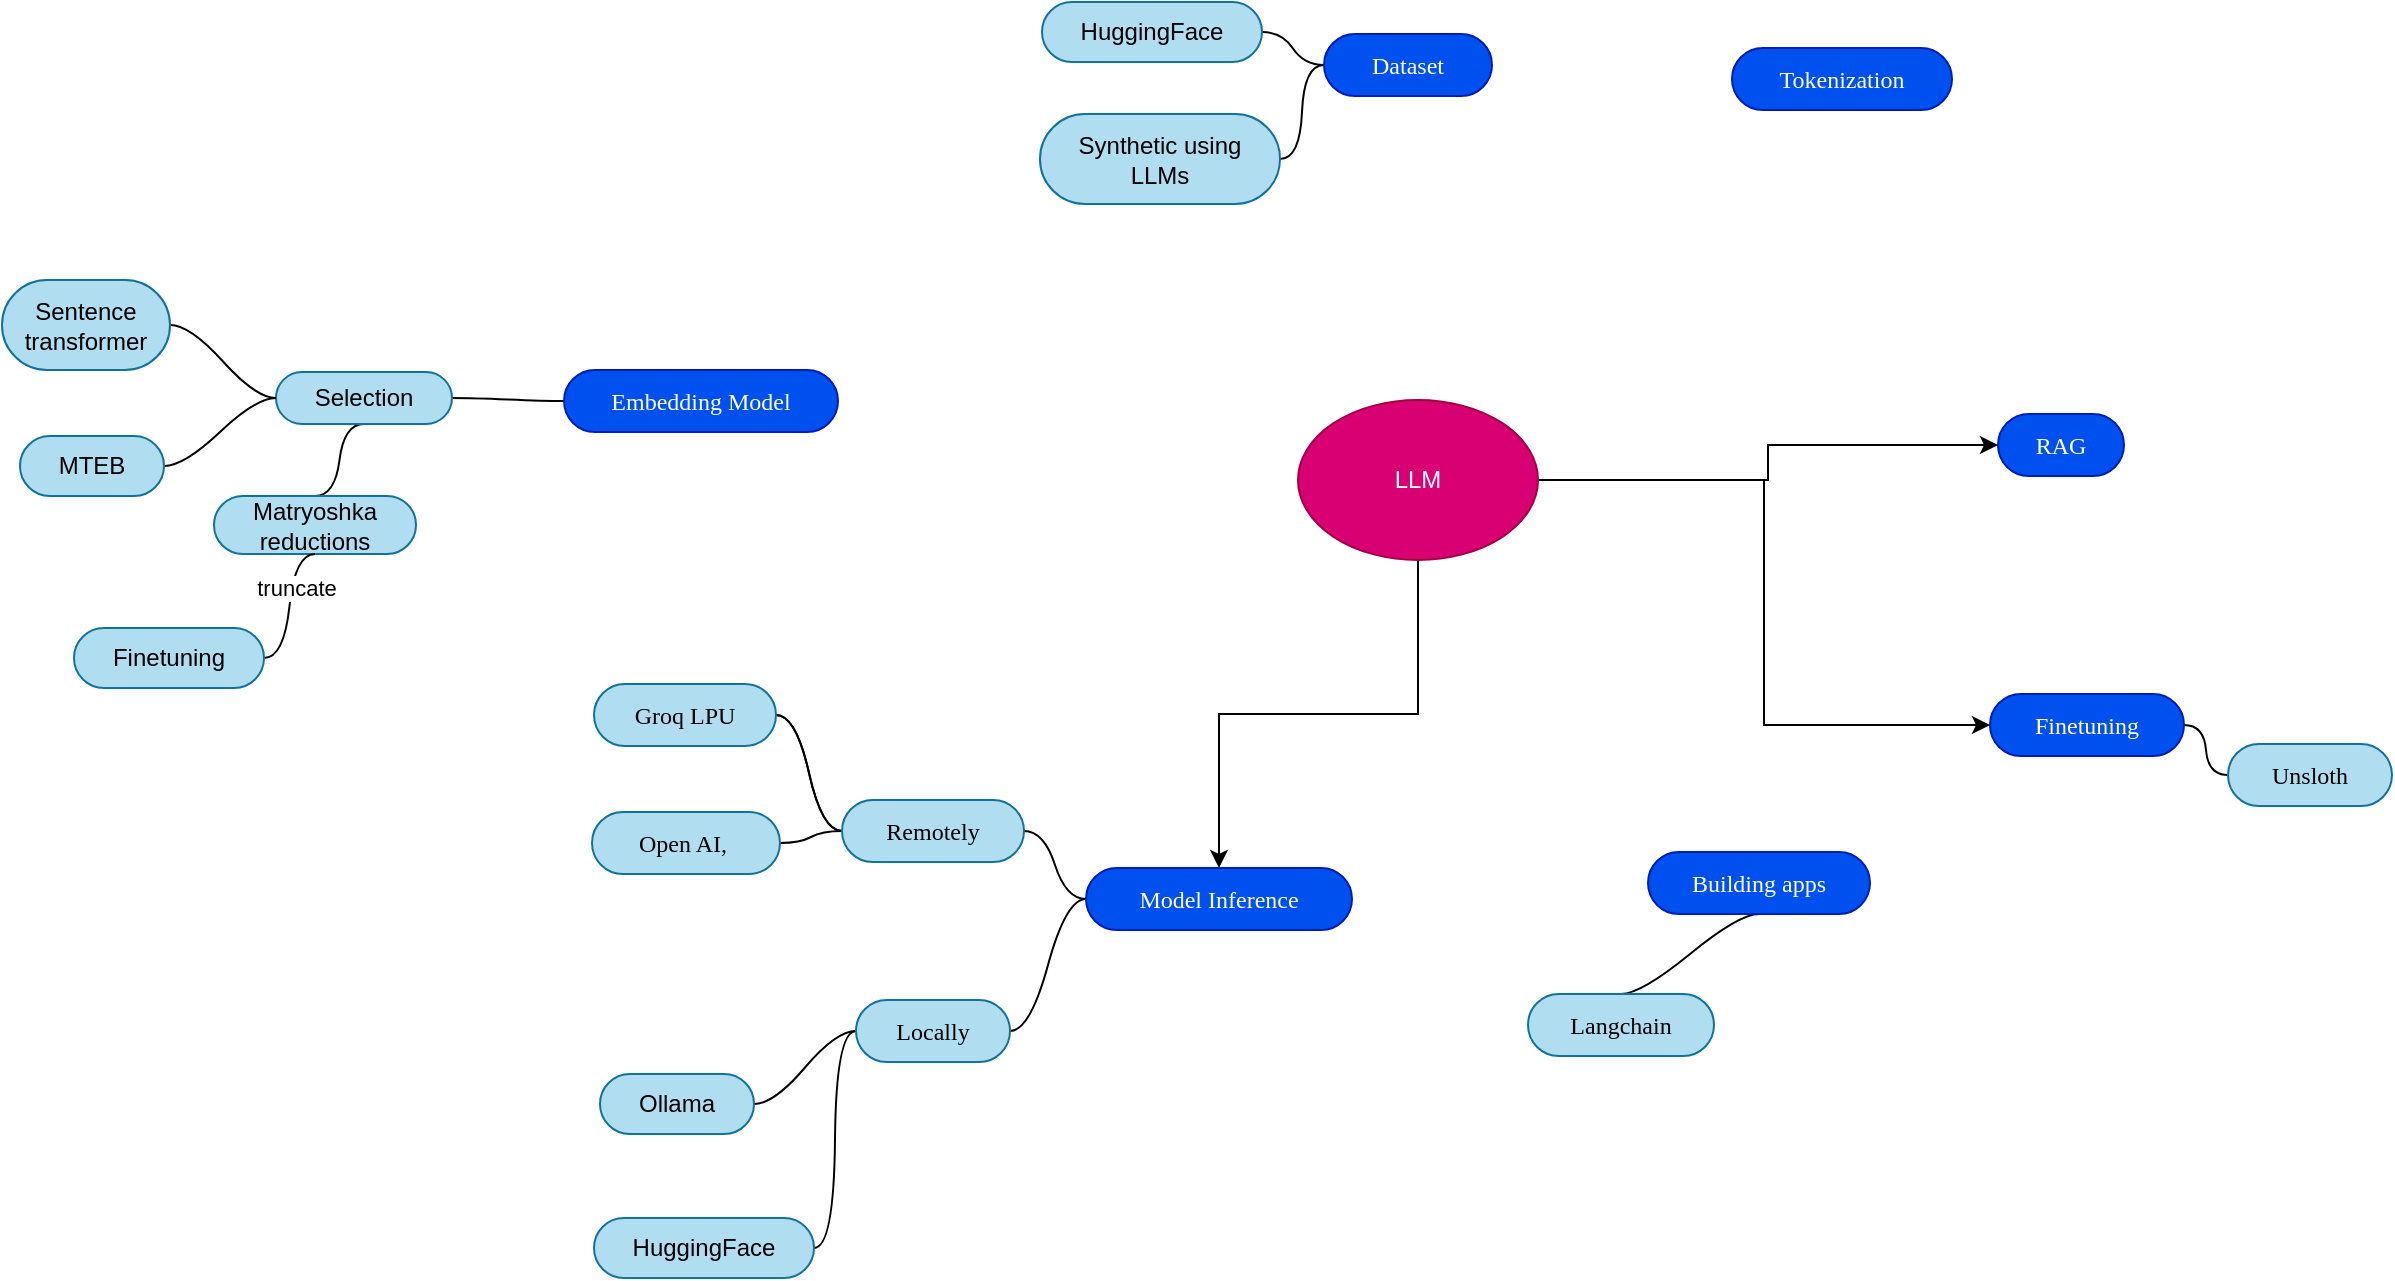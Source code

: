 <mxfile border="50" scale="3" compressed="false" locked="false" version="26.1.0">
  <diagram name="Blank" id="YmL12bMKpDGza6XwsDPr">
    <mxGraphModel dx="2154" dy="941" grid="0" gridSize="10" guides="1" tooltips="1" connect="1" arrows="1" fold="1" page="0" pageScale="1" pageWidth="827" pageHeight="1169" background="none" math="1" shadow="0">
      <root>
        <mxCell id="X5NqExCQtvZxIxQ7pmgY-0" />
        <mxCell id="1" parent="X5NqExCQtvZxIxQ7pmgY-0" />
        <mxCell id="2tMcl6cMKYPIGPecs85L-46" style="edgeStyle=orthogonalEdgeStyle;rounded=0;orthogonalLoop=1;jettySize=auto;html=1;entryX=0;entryY=0.5;entryDx=0;entryDy=0;" parent="1" source="2tMcl6cMKYPIGPecs85L-4" target="2tMcl6cMKYPIGPecs85L-10" edge="1">
          <mxGeometry relative="1" as="geometry" />
        </mxCell>
        <mxCell id="2tMcl6cMKYPIGPecs85L-47" style="edgeStyle=orthogonalEdgeStyle;rounded=0;orthogonalLoop=1;jettySize=auto;html=1;entryX=0;entryY=0.5;entryDx=0;entryDy=0;" parent="1" source="2tMcl6cMKYPIGPecs85L-4" target="2tMcl6cMKYPIGPecs85L-34" edge="1">
          <mxGeometry relative="1" as="geometry" />
        </mxCell>
        <mxCell id="2tMcl6cMKYPIGPecs85L-64" style="edgeStyle=orthogonalEdgeStyle;rounded=0;orthogonalLoop=1;jettySize=auto;html=1;exitX=0.5;exitY=1;exitDx=0;exitDy=0;entryX=0.5;entryY=0;entryDx=0;entryDy=0;" parent="1" source="2tMcl6cMKYPIGPecs85L-4" target="2tMcl6cMKYPIGPecs85L-35" edge="1">
          <mxGeometry relative="1" as="geometry" />
        </mxCell>
        <mxCell id="2tMcl6cMKYPIGPecs85L-4" value="LLM" style="ellipse;whiteSpace=wrap;html=1;fillColor=#d80073;fontColor=#ffffff;strokeColor=#A50040;" parent="1" vertex="1">
          <mxGeometry x="319" y="248" width="120" height="80" as="geometry" />
        </mxCell>
        <mxCell id="2tMcl6cMKYPIGPecs85L-10" value="&lt;font face=&quot;Comic Sans MS&quot;&gt;RAG&lt;/font&gt;" style="whiteSpace=wrap;html=1;rounded=1;arcSize=50;align=center;verticalAlign=middle;strokeWidth=1;autosize=1;spacing=4;treeFolding=1;treeMoving=1;newEdgeStyle={&quot;edgeStyle&quot;:&quot;entityRelationEdgeStyle&quot;,&quot;startArrow&quot;:&quot;none&quot;,&quot;endArrow&quot;:&quot;none&quot;,&quot;segment&quot;:10,&quot;curved&quot;:1,&quot;sourcePerimeterSpacing&quot;:0,&quot;targetPerimeterSpacing&quot;:0};fillColor=#0050ef;strokeColor=#001DBC;fontColor=#ffffff;" parent="1" vertex="1">
          <mxGeometry x="669" y="255" width="63" height="31" as="geometry" />
        </mxCell>
        <mxCell id="2tMcl6cMKYPIGPecs85L-14" value="" style="edgeStyle=entityRelationEdgeStyle;rounded=0;orthogonalLoop=1;jettySize=auto;html=1;startArrow=none;endArrow=none;segment=10;curved=1;sourcePerimeterSpacing=0;targetPerimeterSpacing=0;" parent="1" source="2tMcl6cMKYPIGPecs85L-12" target="2tMcl6cMKYPIGPecs85L-13" edge="1">
          <mxGeometry relative="1" as="geometry" />
        </mxCell>
        <mxCell id="2tMcl6cMKYPIGPecs85L-12" value="&lt;font face=&quot;Comic Sans MS&quot;&gt;Embedding Model&lt;/font&gt;" style="whiteSpace=wrap;html=1;rounded=1;arcSize=50;align=center;verticalAlign=middle;strokeWidth=1;autosize=1;spacing=4;treeFolding=1;treeMoving=1;newEdgeStyle={&quot;edgeStyle&quot;:&quot;entityRelationEdgeStyle&quot;,&quot;startArrow&quot;:&quot;none&quot;,&quot;endArrow&quot;:&quot;none&quot;,&quot;segment&quot;:10,&quot;curved&quot;:1,&quot;sourcePerimeterSpacing&quot;:0,&quot;targetPerimeterSpacing&quot;:0};fillColor=#0050ef;strokeColor=#001DBC;fontColor=#ffffff;" parent="1" vertex="1">
          <mxGeometry x="-48" y="233" width="137" height="31" as="geometry" />
        </mxCell>
        <mxCell id="2tMcl6cMKYPIGPecs85L-70" style="edgeStyle=entityRelationEdgeStyle;rounded=0;orthogonalLoop=1;jettySize=auto;html=1;startArrow=none;endArrow=none;segment=10;curved=1;sourcePerimeterSpacing=0;targetPerimeterSpacing=0;exitX=0.5;exitY=1;exitDx=0;exitDy=0;entryX=0.5;entryY=0;entryDx=0;entryDy=0;" parent="1" source="2tMcl6cMKYPIGPecs85L-13" target="2tMcl6cMKYPIGPecs85L-27" edge="1">
          <mxGeometry relative="1" as="geometry" />
        </mxCell>
        <mxCell id="2tMcl6cMKYPIGPecs85L-13" value="Selection" style="whiteSpace=wrap;html=1;rounded=1;arcSize=50;align=center;verticalAlign=middle;strokeWidth=1;autosize=1;spacing=4;treeFolding=1;treeMoving=1;newEdgeStyle={&quot;edgeStyle&quot;:&quot;entityRelationEdgeStyle&quot;,&quot;startArrow&quot;:&quot;none&quot;,&quot;endArrow&quot;:&quot;none&quot;,&quot;segment&quot;:10,&quot;curved&quot;:1,&quot;sourcePerimeterSpacing&quot;:0,&quot;targetPerimeterSpacing&quot;:0};fillColor=#b1ddf0;strokeColor=#10739e;" parent="1" vertex="1">
          <mxGeometry x="-192" y="234" width="88" height="26" as="geometry" />
        </mxCell>
        <mxCell id="2tMcl6cMKYPIGPecs85L-23" style="edgeStyle=entityRelationEdgeStyle;rounded=0;orthogonalLoop=1;jettySize=auto;html=1;startArrow=none;endArrow=none;segment=10;curved=1;sourcePerimeterSpacing=0;targetPerimeterSpacing=0;entryX=0;entryY=0.5;entryDx=0;entryDy=0;" parent="1" source="2tMcl6cMKYPIGPecs85L-17" target="2tMcl6cMKYPIGPecs85L-13" edge="1">
          <mxGeometry relative="1" as="geometry" />
        </mxCell>
        <mxCell id="2tMcl6cMKYPIGPecs85L-17" value="Sentence&lt;div&gt;transformer&lt;/div&gt;" style="whiteSpace=wrap;html=1;rounded=1;arcSize=50;align=center;verticalAlign=middle;strokeWidth=1;autosize=1;spacing=4;treeFolding=1;treeMoving=1;newEdgeStyle={&quot;edgeStyle&quot;:&quot;entityRelationEdgeStyle&quot;,&quot;startArrow&quot;:&quot;none&quot;,&quot;endArrow&quot;:&quot;none&quot;,&quot;segment&quot;:10,&quot;curved&quot;:1,&quot;sourcePerimeterSpacing&quot;:0,&quot;targetPerimeterSpacing&quot;:0};fillColor=#b1ddf0;strokeColor=#10739e;" parent="1" vertex="1">
          <mxGeometry x="-329" y="188" width="84" height="45" as="geometry" />
        </mxCell>
        <mxCell id="2tMcl6cMKYPIGPecs85L-26" style="edgeStyle=entityRelationEdgeStyle;rounded=0;orthogonalLoop=1;jettySize=auto;html=1;startArrow=none;endArrow=none;segment=10;curved=1;sourcePerimeterSpacing=0;targetPerimeterSpacing=0;exitX=1;exitY=0.5;exitDx=0;exitDy=0;entryX=0;entryY=0.5;entryDx=0;entryDy=0;" parent="1" source="2tMcl6cMKYPIGPecs85L-24" target="2tMcl6cMKYPIGPecs85L-13" edge="1">
          <mxGeometry relative="1" as="geometry" />
        </mxCell>
        <mxCell id="2tMcl6cMKYPIGPecs85L-24" value="MTEB" style="whiteSpace=wrap;html=1;rounded=1;arcSize=50;align=center;verticalAlign=middle;strokeWidth=1;autosize=1;spacing=4;treeFolding=1;treeMoving=1;newEdgeStyle={&quot;edgeStyle&quot;:&quot;entityRelationEdgeStyle&quot;,&quot;startArrow&quot;:&quot;none&quot;,&quot;endArrow&quot;:&quot;none&quot;,&quot;segment&quot;:10,&quot;curved&quot;:1,&quot;sourcePerimeterSpacing&quot;:0,&quot;targetPerimeterSpacing&quot;:0};fillColor=#b1ddf0;strokeColor=#10739e;" parent="1" vertex="1">
          <mxGeometry x="-320" y="266" width="72" height="30" as="geometry" />
        </mxCell>
        <mxCell id="2tMcl6cMKYPIGPecs85L-27" value="Matryoshka&lt;div&gt;reductions&lt;/div&gt;" style="whiteSpace=wrap;html=1;rounded=1;arcSize=50;align=center;verticalAlign=middle;strokeWidth=1;autosize=1;spacing=4;treeFolding=1;treeMoving=1;newEdgeStyle={&quot;edgeStyle&quot;:&quot;entityRelationEdgeStyle&quot;,&quot;startArrow&quot;:&quot;none&quot;,&quot;endArrow&quot;:&quot;none&quot;,&quot;segment&quot;:10,&quot;curved&quot;:1,&quot;sourcePerimeterSpacing&quot;:0,&quot;targetPerimeterSpacing&quot;:0};fillColor=#b1ddf0;strokeColor=#10739e;" parent="1" vertex="1">
          <mxGeometry x="-223" y="296" width="101" height="29" as="geometry" />
        </mxCell>
        <mxCell id="2tMcl6cMKYPIGPecs85L-72" style="edgeStyle=entityRelationEdgeStyle;rounded=0;orthogonalLoop=1;jettySize=auto;html=1;startArrow=none;endArrow=none;segment=10;curved=1;sourcePerimeterSpacing=0;targetPerimeterSpacing=0;entryX=0.5;entryY=1;entryDx=0;entryDy=0;" parent="1" source="2tMcl6cMKYPIGPecs85L-30" target="2tMcl6cMKYPIGPecs85L-27" edge="1">
          <mxGeometry relative="1" as="geometry" />
        </mxCell>
        <mxCell id="2tMcl6cMKYPIGPecs85L-73" value="truncate" style="edgeLabel;html=1;align=center;verticalAlign=middle;resizable=0;points=[];" parent="2tMcl6cMKYPIGPecs85L-72" vertex="1" connectable="0">
          <mxGeometry x="0.296" y="-1" relative="1" as="geometry">
            <mxPoint x="1" y="1" as="offset" />
          </mxGeometry>
        </mxCell>
        <mxCell id="2tMcl6cMKYPIGPecs85L-30" value="Finetuning" style="whiteSpace=wrap;html=1;rounded=1;arcSize=50;align=center;verticalAlign=middle;strokeWidth=1;autosize=1;spacing=4;treeFolding=1;treeMoving=1;newEdgeStyle={&quot;edgeStyle&quot;:&quot;entityRelationEdgeStyle&quot;,&quot;startArrow&quot;:&quot;none&quot;,&quot;endArrow&quot;:&quot;none&quot;,&quot;segment&quot;:10,&quot;curved&quot;:1,&quot;sourcePerimeterSpacing&quot;:0,&quot;targetPerimeterSpacing&quot;:0};fillColor=#b1ddf0;strokeColor=#10739e;" parent="1" vertex="1">
          <mxGeometry x="-293" y="362" width="95" height="30" as="geometry" />
        </mxCell>
        <mxCell id="2tMcl6cMKYPIGPecs85L-33" value="&lt;font face=&quot;Comic Sans MS&quot;&gt;Tokenization&lt;/font&gt;" style="whiteSpace=wrap;html=1;rounded=1;arcSize=50;align=center;verticalAlign=middle;strokeWidth=1;autosize=1;spacing=4;treeFolding=1;treeMoving=1;newEdgeStyle={&quot;edgeStyle&quot;:&quot;entityRelationEdgeStyle&quot;,&quot;startArrow&quot;:&quot;none&quot;,&quot;endArrow&quot;:&quot;none&quot;,&quot;segment&quot;:10,&quot;curved&quot;:1,&quot;sourcePerimeterSpacing&quot;:0,&quot;targetPerimeterSpacing&quot;:0};fillColor=#0050ef;strokeColor=#001DBC;fontColor=#ffffff;" parent="1" vertex="1">
          <mxGeometry x="536" y="72" width="110" height="31" as="geometry" />
        </mxCell>
        <mxCell id="2tMcl6cMKYPIGPecs85L-45" value="" style="edgeStyle=entityRelationEdgeStyle;rounded=0;orthogonalLoop=1;jettySize=auto;html=1;startArrow=none;endArrow=none;segment=10;curved=1;sourcePerimeterSpacing=0;targetPerimeterSpacing=0;" parent="1" source="2tMcl6cMKYPIGPecs85L-34" target="2tMcl6cMKYPIGPecs85L-44" edge="1">
          <mxGeometry relative="1" as="geometry" />
        </mxCell>
        <mxCell id="2tMcl6cMKYPIGPecs85L-34" value="&lt;font face=&quot;Comic Sans MS&quot;&gt;Finetuning&lt;/font&gt;" style="whiteSpace=wrap;html=1;rounded=1;arcSize=50;align=center;verticalAlign=middle;strokeWidth=1;autosize=1;spacing=4;treeFolding=1;treeMoving=1;newEdgeStyle={&quot;edgeStyle&quot;:&quot;entityRelationEdgeStyle&quot;,&quot;startArrow&quot;:&quot;none&quot;,&quot;endArrow&quot;:&quot;none&quot;,&quot;segment&quot;:10,&quot;curved&quot;:1,&quot;sourcePerimeterSpacing&quot;:0,&quot;targetPerimeterSpacing&quot;:0};fillColor=#0050ef;strokeColor=#001DBC;fontColor=#ffffff;" parent="1" vertex="1">
          <mxGeometry x="665" y="395" width="97" height="31" as="geometry" />
        </mxCell>
        <mxCell id="2tMcl6cMKYPIGPecs85L-37" value="" style="edgeStyle=entityRelationEdgeStyle;rounded=0;orthogonalLoop=1;jettySize=auto;html=1;startArrow=none;endArrow=none;segment=10;curved=1;sourcePerimeterSpacing=0;targetPerimeterSpacing=0;" parent="1" source="2tMcl6cMKYPIGPecs85L-35" target="2tMcl6cMKYPIGPecs85L-36" edge="1">
          <mxGeometry relative="1" as="geometry" />
        </mxCell>
        <mxCell id="2tMcl6cMKYPIGPecs85L-39" value="" style="edgeStyle=entityRelationEdgeStyle;rounded=0;orthogonalLoop=1;jettySize=auto;html=1;startArrow=none;endArrow=none;segment=10;curved=1;sourcePerimeterSpacing=0;targetPerimeterSpacing=0;" parent="1" source="2tMcl6cMKYPIGPecs85L-35" target="2tMcl6cMKYPIGPecs85L-38" edge="1">
          <mxGeometry relative="1" as="geometry" />
        </mxCell>
        <mxCell id="2tMcl6cMKYPIGPecs85L-35" value="&lt;font face=&quot;Comic Sans MS&quot;&gt;Model Inference&lt;/font&gt;" style="whiteSpace=wrap;html=1;rounded=1;arcSize=50;align=center;verticalAlign=middle;strokeWidth=1;autosize=1;spacing=4;treeFolding=1;treeMoving=1;newEdgeStyle={&quot;edgeStyle&quot;:&quot;entityRelationEdgeStyle&quot;,&quot;startArrow&quot;:&quot;none&quot;,&quot;endArrow&quot;:&quot;none&quot;,&quot;segment&quot;:10,&quot;curved&quot;:1,&quot;sourcePerimeterSpacing&quot;:0,&quot;targetPerimeterSpacing&quot;:0};fillColor=#0050ef;strokeColor=#001DBC;fontColor=#ffffff;" parent="1" vertex="1">
          <mxGeometry x="213" y="482" width="133" height="31" as="geometry" />
        </mxCell>
        <mxCell id="2tMcl6cMKYPIGPecs85L-41" value="" style="edgeStyle=entityRelationEdgeStyle;rounded=0;orthogonalLoop=1;jettySize=auto;html=1;startArrow=none;endArrow=none;segment=10;curved=1;sourcePerimeterSpacing=0;targetPerimeterSpacing=0;" parent="1" source="2tMcl6cMKYPIGPecs85L-36" target="2tMcl6cMKYPIGPecs85L-40" edge="1">
          <mxGeometry relative="1" as="geometry" />
        </mxCell>
        <mxCell id="2tMcl6cMKYPIGPecs85L-43" value="" style="edgeStyle=entityRelationEdgeStyle;rounded=0;orthogonalLoop=1;jettySize=auto;html=1;startArrow=none;endArrow=none;segment=10;curved=1;sourcePerimeterSpacing=0;targetPerimeterSpacing=0;" parent="1" source="2tMcl6cMKYPIGPecs85L-36" target="2tMcl6cMKYPIGPecs85L-42" edge="1">
          <mxGeometry relative="1" as="geometry" />
        </mxCell>
        <mxCell id="2tMcl6cMKYPIGPecs85L-36" value="&lt;font face=&quot;Comic Sans MS&quot;&gt;Locally&lt;/font&gt;" style="whiteSpace=wrap;html=1;rounded=1;arcSize=50;align=center;verticalAlign=middle;strokeWidth=1;autosize=1;spacing=4;treeFolding=1;treeMoving=1;newEdgeStyle={&quot;edgeStyle&quot;:&quot;entityRelationEdgeStyle&quot;,&quot;startArrow&quot;:&quot;none&quot;,&quot;endArrow&quot;:&quot;none&quot;,&quot;segment&quot;:10,&quot;curved&quot;:1,&quot;sourcePerimeterSpacing&quot;:0,&quot;targetPerimeterSpacing&quot;:0};fillColor=#b1ddf0;strokeColor=#10739e;" parent="1" vertex="1">
          <mxGeometry x="98" y="548" width="77" height="31" as="geometry" />
        </mxCell>
        <mxCell id="2tMcl6cMKYPIGPecs85L-50" value="" style="edgeStyle=entityRelationEdgeStyle;rounded=0;orthogonalLoop=1;jettySize=auto;html=1;startArrow=none;endArrow=none;segment=10;curved=1;sourcePerimeterSpacing=0;targetPerimeterSpacing=0;" parent="1" source="2tMcl6cMKYPIGPecs85L-38" target="2tMcl6cMKYPIGPecs85L-49" edge="1">
          <mxGeometry relative="1" as="geometry" />
        </mxCell>
        <mxCell id="2tMcl6cMKYPIGPecs85L-51" value="" style="edgeStyle=entityRelationEdgeStyle;rounded=0;orthogonalLoop=1;jettySize=auto;html=1;startArrow=none;endArrow=none;segment=10;curved=1;sourcePerimeterSpacing=0;targetPerimeterSpacing=0;" parent="1" source="2tMcl6cMKYPIGPecs85L-38" target="2tMcl6cMKYPIGPecs85L-49" edge="1">
          <mxGeometry relative="1" as="geometry" />
        </mxCell>
        <mxCell id="2tMcl6cMKYPIGPecs85L-54" value="" style="edgeStyle=entityRelationEdgeStyle;rounded=0;orthogonalLoop=1;jettySize=auto;html=1;startArrow=none;endArrow=none;segment=10;curved=1;sourcePerimeterSpacing=0;targetPerimeterSpacing=0;" parent="1" source="2tMcl6cMKYPIGPecs85L-38" target="2tMcl6cMKYPIGPecs85L-53" edge="1">
          <mxGeometry relative="1" as="geometry" />
        </mxCell>
        <mxCell id="2tMcl6cMKYPIGPecs85L-38" value="&lt;font face=&quot;Comic Sans MS&quot;&gt;Remotely&lt;/font&gt;" style="whiteSpace=wrap;html=1;rounded=1;arcSize=50;align=center;verticalAlign=middle;strokeWidth=1;autosize=1;spacing=4;treeFolding=1;treeMoving=1;newEdgeStyle={&quot;edgeStyle&quot;:&quot;entityRelationEdgeStyle&quot;,&quot;startArrow&quot;:&quot;none&quot;,&quot;endArrow&quot;:&quot;none&quot;,&quot;segment&quot;:10,&quot;curved&quot;:1,&quot;sourcePerimeterSpacing&quot;:0,&quot;targetPerimeterSpacing&quot;:0};fillColor=#b1ddf0;strokeColor=#10739e;" parent="1" vertex="1">
          <mxGeometry x="91" y="448" width="91" height="31" as="geometry" />
        </mxCell>
        <mxCell id="2tMcl6cMKYPIGPecs85L-40" value="Ollama" style="whiteSpace=wrap;html=1;rounded=1;arcSize=50;align=center;verticalAlign=middle;strokeWidth=1;autosize=1;spacing=4;treeFolding=1;treeMoving=1;newEdgeStyle={&quot;edgeStyle&quot;:&quot;entityRelationEdgeStyle&quot;,&quot;startArrow&quot;:&quot;none&quot;,&quot;endArrow&quot;:&quot;none&quot;,&quot;segment&quot;:10,&quot;curved&quot;:1,&quot;sourcePerimeterSpacing&quot;:0,&quot;targetPerimeterSpacing&quot;:0};fillColor=#b1ddf0;strokeColor=#10739e;" parent="1" vertex="1">
          <mxGeometry x="-30" y="585" width="77" height="30" as="geometry" />
        </mxCell>
        <mxCell id="2tMcl6cMKYPIGPecs85L-42" value="HuggingFace" style="whiteSpace=wrap;html=1;rounded=1;arcSize=50;align=center;verticalAlign=middle;strokeWidth=1;autosize=1;spacing=4;treeFolding=1;treeMoving=1;newEdgeStyle={&quot;edgeStyle&quot;:&quot;entityRelationEdgeStyle&quot;,&quot;startArrow&quot;:&quot;none&quot;,&quot;endArrow&quot;:&quot;none&quot;,&quot;segment&quot;:10,&quot;curved&quot;:1,&quot;sourcePerimeterSpacing&quot;:0,&quot;targetPerimeterSpacing&quot;:0};fillColor=#b1ddf0;strokeColor=#10739e;" parent="1" vertex="1">
          <mxGeometry x="-33" y="657" width="110" height="30" as="geometry" />
        </mxCell>
        <mxCell id="2tMcl6cMKYPIGPecs85L-44" value="&lt;font face=&quot;Comic Sans MS&quot;&gt;Unsloth&lt;/font&gt;" style="whiteSpace=wrap;html=1;rounded=1;arcSize=50;align=center;verticalAlign=middle;strokeWidth=1;autosize=1;spacing=4;treeFolding=1;treeMoving=1;newEdgeStyle={&quot;edgeStyle&quot;:&quot;entityRelationEdgeStyle&quot;,&quot;startArrow&quot;:&quot;none&quot;,&quot;endArrow&quot;:&quot;none&quot;,&quot;segment&quot;:10,&quot;curved&quot;:1,&quot;sourcePerimeterSpacing&quot;:0,&quot;targetPerimeterSpacing&quot;:0};fillColor=#b1ddf0;strokeColor=#10739e;" parent="1" vertex="1">
          <mxGeometry x="784" y="420" width="82" height="31" as="geometry" />
        </mxCell>
        <mxCell id="2tMcl6cMKYPIGPecs85L-49" value="&lt;font face=&quot;Comic Sans MS&quot;&gt;Groq LPU&lt;/font&gt;" style="whiteSpace=wrap;html=1;rounded=1;arcSize=50;align=center;verticalAlign=middle;strokeWidth=1;autosize=1;spacing=4;treeFolding=1;treeMoving=1;newEdgeStyle={&quot;edgeStyle&quot;:&quot;entityRelationEdgeStyle&quot;,&quot;startArrow&quot;:&quot;none&quot;,&quot;endArrow&quot;:&quot;none&quot;,&quot;segment&quot;:10,&quot;curved&quot;:1,&quot;sourcePerimeterSpacing&quot;:0,&quot;targetPerimeterSpacing&quot;:0};fillColor=#b1ddf0;strokeColor=#10739e;" parent="1" vertex="1">
          <mxGeometry x="-33" y="390" width="91" height="31" as="geometry" />
        </mxCell>
        <mxCell id="2tMcl6cMKYPIGPecs85L-53" value="&lt;font face=&quot;Comic Sans MS&quot;&gt;Open AI,&amp;nbsp;&lt;/font&gt;" style="whiteSpace=wrap;html=1;rounded=1;arcSize=50;align=center;verticalAlign=middle;strokeWidth=1;autosize=1;spacing=4;treeFolding=1;treeMoving=1;newEdgeStyle={&quot;edgeStyle&quot;:&quot;entityRelationEdgeStyle&quot;,&quot;startArrow&quot;:&quot;none&quot;,&quot;endArrow&quot;:&quot;none&quot;,&quot;segment&quot;:10,&quot;curved&quot;:1,&quot;sourcePerimeterSpacing&quot;:0,&quot;targetPerimeterSpacing&quot;:0};fillColor=#b1ddf0;strokeColor=#10739e;" parent="1" vertex="1">
          <mxGeometry x="-34" y="454" width="94" height="31" as="geometry" />
        </mxCell>
        <mxCell id="2tMcl6cMKYPIGPecs85L-60" style="edgeStyle=entityRelationEdgeStyle;rounded=0;orthogonalLoop=1;jettySize=auto;html=1;startArrow=none;endArrow=none;segment=10;curved=1;sourcePerimeterSpacing=0;targetPerimeterSpacing=0;" parent="1" source="2tMcl6cMKYPIGPecs85L-56" target="2tMcl6cMKYPIGPecs85L-59" edge="1">
          <mxGeometry relative="1" as="geometry" />
        </mxCell>
        <mxCell id="2tMcl6cMKYPIGPecs85L-63" style="edgeStyle=entityRelationEdgeStyle;rounded=0;orthogonalLoop=1;jettySize=auto;html=1;startArrow=none;endArrow=none;segment=10;curved=1;sourcePerimeterSpacing=0;targetPerimeterSpacing=0;entryX=1;entryY=0.5;entryDx=0;entryDy=0;" parent="1" source="2tMcl6cMKYPIGPecs85L-56" target="2tMcl6cMKYPIGPecs85L-61" edge="1">
          <mxGeometry relative="1" as="geometry" />
        </mxCell>
        <mxCell id="2tMcl6cMKYPIGPecs85L-56" value="&lt;font face=&quot;Comic Sans MS&quot;&gt;Dataset&lt;/font&gt;" style="whiteSpace=wrap;html=1;rounded=1;arcSize=50;align=center;verticalAlign=middle;strokeWidth=1;autosize=1;spacing=4;treeFolding=1;treeMoving=1;newEdgeStyle={&quot;edgeStyle&quot;:&quot;entityRelationEdgeStyle&quot;,&quot;startArrow&quot;:&quot;none&quot;,&quot;endArrow&quot;:&quot;none&quot;,&quot;segment&quot;:10,&quot;curved&quot;:1,&quot;sourcePerimeterSpacing&quot;:0,&quot;targetPerimeterSpacing&quot;:0};fillColor=#0050ef;strokeColor=#001DBC;fontColor=#ffffff;" parent="1" vertex="1">
          <mxGeometry x="332" y="65" width="84" height="31" as="geometry" />
        </mxCell>
        <mxCell id="2tMcl6cMKYPIGPecs85L-59" value="HuggingFace" style="whiteSpace=wrap;html=1;rounded=1;arcSize=50;align=center;verticalAlign=middle;strokeWidth=1;autosize=1;spacing=4;treeFolding=1;treeMoving=1;newEdgeStyle={&quot;edgeStyle&quot;:&quot;entityRelationEdgeStyle&quot;,&quot;startArrow&quot;:&quot;none&quot;,&quot;endArrow&quot;:&quot;none&quot;,&quot;segment&quot;:10,&quot;curved&quot;:1,&quot;sourcePerimeterSpacing&quot;:0,&quot;targetPerimeterSpacing&quot;:0};fillColor=#b1ddf0;strokeColor=#10739e;" parent="1" vertex="1">
          <mxGeometry x="191" y="49" width="110" height="30" as="geometry" />
        </mxCell>
        <mxCell id="2tMcl6cMKYPIGPecs85L-61" value="Synthetic using&lt;div&gt;LLMs&lt;/div&gt;" style="whiteSpace=wrap;html=1;rounded=1;arcSize=50;align=center;verticalAlign=middle;strokeWidth=1;autosize=1;spacing=4;treeFolding=1;treeMoving=1;newEdgeStyle={&quot;edgeStyle&quot;:&quot;entityRelationEdgeStyle&quot;,&quot;startArrow&quot;:&quot;none&quot;,&quot;endArrow&quot;:&quot;none&quot;,&quot;segment&quot;:10,&quot;curved&quot;:1,&quot;sourcePerimeterSpacing&quot;:0,&quot;targetPerimeterSpacing&quot;:0};fillColor=#b1ddf0;strokeColor=#10739e;" parent="1" vertex="1">
          <mxGeometry x="190" y="105" width="120" height="45" as="geometry" />
        </mxCell>
        <mxCell id="2tMcl6cMKYPIGPecs85L-67" style="edgeStyle=entityRelationEdgeStyle;rounded=0;orthogonalLoop=1;jettySize=auto;html=1;startArrow=none;endArrow=none;segment=10;curved=1;sourcePerimeterSpacing=0;targetPerimeterSpacing=0;exitX=0.5;exitY=1;exitDx=0;exitDy=0;entryX=0.5;entryY=0;entryDx=0;entryDy=0;" parent="1" source="2tMcl6cMKYPIGPecs85L-65" target="2tMcl6cMKYPIGPecs85L-66" edge="1">
          <mxGeometry relative="1" as="geometry" />
        </mxCell>
        <mxCell id="2tMcl6cMKYPIGPecs85L-65" value="&lt;font face=&quot;Comic Sans MS&quot;&gt;Building apps&lt;/font&gt;" style="whiteSpace=wrap;html=1;rounded=1;arcSize=50;align=center;verticalAlign=middle;strokeWidth=1;autosize=1;spacing=4;treeFolding=1;treeMoving=1;newEdgeStyle={&quot;edgeStyle&quot;:&quot;entityRelationEdgeStyle&quot;,&quot;startArrow&quot;:&quot;none&quot;,&quot;endArrow&quot;:&quot;none&quot;,&quot;segment&quot;:10,&quot;curved&quot;:1,&quot;sourcePerimeterSpacing&quot;:0,&quot;targetPerimeterSpacing&quot;:0};fillColor=#0050ef;strokeColor=#001DBC;fontColor=#ffffff;" parent="1" vertex="1">
          <mxGeometry x="494" y="474" width="111" height="31" as="geometry" />
        </mxCell>
        <mxCell id="2tMcl6cMKYPIGPecs85L-66" value="&lt;font face=&quot;Comic Sans MS&quot;&gt;Langchain&lt;/font&gt;" style="whiteSpace=wrap;html=1;rounded=1;arcSize=50;align=center;verticalAlign=middle;strokeWidth=1;autosize=1;spacing=4;treeFolding=1;treeMoving=1;newEdgeStyle={&quot;edgeStyle&quot;:&quot;entityRelationEdgeStyle&quot;,&quot;startArrow&quot;:&quot;none&quot;,&quot;endArrow&quot;:&quot;none&quot;,&quot;segment&quot;:10,&quot;curved&quot;:1,&quot;sourcePerimeterSpacing&quot;:0,&quot;targetPerimeterSpacing&quot;:0};fillColor=#b1ddf0;strokeColor=#10739e;" parent="1" vertex="1">
          <mxGeometry x="434" y="545" width="93" height="31" as="geometry" />
        </mxCell>
      </root>
    </mxGraphModel>
  </diagram>
</mxfile>

